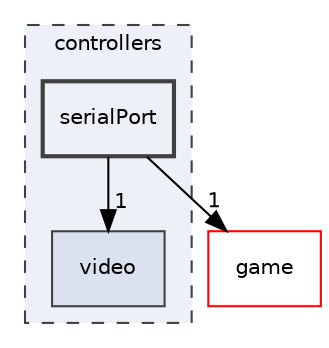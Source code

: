 digraph "controllers/serialPort"
{
 // LATEX_PDF_SIZE
  edge [fontname="Helvetica",fontsize="10",labelfontname="Helvetica",labelfontsize="10"];
  node [fontname="Helvetica",fontsize="10",shape=record];
  compound=true
  subgraph clusterdir_87b6ed4386158a4d6cd0ecd5fb5bd5c2 {
    graph [ bgcolor="#edf0f7", pencolor="grey25", style="filled,dashed,", label="controllers", fontname="Helvetica", fontsize="10", URL="dir_87b6ed4386158a4d6cd0ecd5fb5bd5c2.html"]
  dir_5032c9f7d5b4d268bec58cce60a3c073 [shape=box, label="video", style="filled,", fillcolor="#dae1ef", color="grey25", URL="dir_5032c9f7d5b4d268bec58cce60a3c073.html"];
  dir_49413fbf842ab040d60b06b9851af279 [shape=box, label="serialPort", style="filled,bold,", fillcolor="#edf0f7", color="grey25", URL="dir_49413fbf842ab040d60b06b9851af279.html"];
  }
  dir_37c6514aeece95293041e34c0f2e0784 [shape=box, label="game", style="", fillcolor="#edf0f7", color="red", URL="dir_37c6514aeece95293041e34c0f2e0784.html"];
  dir_49413fbf842ab040d60b06b9851af279->dir_37c6514aeece95293041e34c0f2e0784 [headlabel="1", labeldistance=1.5 headhref="dir_000004_000001.html"];
  dir_49413fbf842ab040d60b06b9851af279->dir_5032c9f7d5b4d268bec58cce60a3c073 [headlabel="1", labeldistance=1.5 headhref="dir_000004_000007.html"];
}

